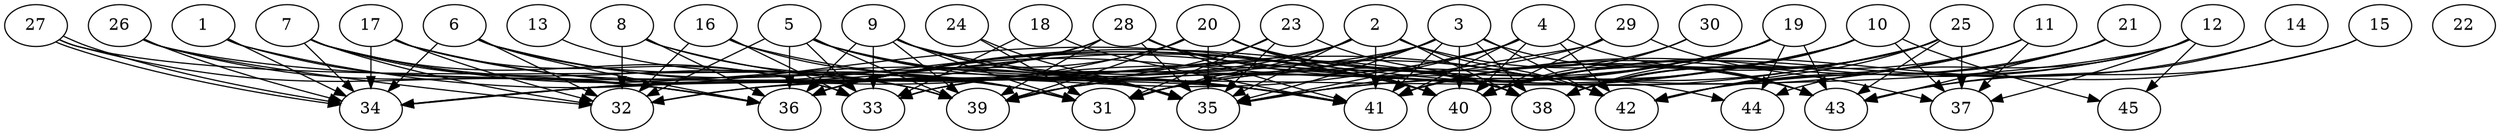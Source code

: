 // DAG automatically generated by daggen at Thu Oct  3 14:07:24 2019
// ./daggen --dot -n 45 --ccr 0.3 --fat 0.9 --regular 0.9 --density 0.5 --mindata 5242880 --maxdata 52428800 
digraph G {
  1 [size="54435840", alpha="0.16", expect_size="16330752"] 
  1 -> 34 [size ="16330752"]
  1 -> 36 [size ="16330752"]
  1 -> 40 [size ="16330752"]
  2 [size="79458987", alpha="0.09", expect_size="23837696"] 
  2 -> 31 [size ="23837696"]
  2 -> 33 [size ="23837696"]
  2 -> 34 [size ="23837696"]
  2 -> 35 [size ="23837696"]
  2 -> 38 [size ="23837696"]
  2 -> 41 [size ="23837696"]
  2 -> 42 [size ="23837696"]
  2 -> 43 [size ="23837696"]
  3 [size="64146773", alpha="0.14", expect_size="19244032"] 
  3 -> 31 [size ="19244032"]
  3 -> 33 [size ="19244032"]
  3 -> 34 [size ="19244032"]
  3 -> 35 [size ="19244032"]
  3 -> 38 [size ="19244032"]
  3 -> 40 [size ="19244032"]
  3 -> 41 [size ="19244032"]
  3 -> 42 [size ="19244032"]
  3 -> 43 [size ="19244032"]
  4 [size="46151680", alpha="0.17", expect_size="13845504"] 
  4 -> 32 [size ="13845504"]
  4 -> 35 [size ="13845504"]
  4 -> 39 [size ="13845504"]
  4 -> 40 [size ="13845504"]
  4 -> 41 [size ="13845504"]
  4 -> 42 [size ="13845504"]
  4 -> 43 [size ="13845504"]
  5 [size="139892053", alpha="0.16", expect_size="41967616"] 
  5 -> 32 [size ="41967616"]
  5 -> 33 [size ="41967616"]
  5 -> 35 [size ="41967616"]
  5 -> 36 [size ="41967616"]
  5 -> 38 [size ="41967616"]
  5 -> 39 [size ="41967616"]
  5 -> 41 [size ="41967616"]
  6 [size="68116480", alpha="0.13", expect_size="20434944"] 
  6 -> 32 [size ="20434944"]
  6 -> 34 [size ="20434944"]
  6 -> 35 [size ="20434944"]
  6 -> 36 [size ="20434944"]
  6 -> 39 [size ="20434944"]
  6 -> 40 [size ="20434944"]
  7 [size="107352747", alpha="0.01", expect_size="32205824"] 
  7 -> 32 [size ="32205824"]
  7 -> 33 [size ="32205824"]
  7 -> 34 [size ="32205824"]
  7 -> 35 [size ="32205824"]
  7 -> 36 [size ="32205824"]
  7 -> 39 [size ="32205824"]
  8 [size="67703467", alpha="0.16", expect_size="20311040"] 
  8 -> 31 [size ="20311040"]
  8 -> 32 [size ="20311040"]
  8 -> 36 [size ="20311040"]
  8 -> 41 [size ="20311040"]
  9 [size="79793493", alpha="0.07", expect_size="23938048"] 
  9 -> 31 [size ="23938048"]
  9 -> 33 [size ="23938048"]
  9 -> 35 [size ="23938048"]
  9 -> 36 [size ="23938048"]
  9 -> 39 [size ="23938048"]
  9 -> 41 [size ="23938048"]
  9 -> 42 [size ="23938048"]
  10 [size="115674453", alpha="0.18", expect_size="34702336"] 
  10 -> 33 [size ="34702336"]
  10 -> 35 [size ="34702336"]
  10 -> 36 [size ="34702336"]
  10 -> 37 [size ="34702336"]
  10 -> 38 [size ="34702336"]
  10 -> 45 [size ="34702336"]
  11 [size="88118613", alpha="0.18", expect_size="26435584"] 
  11 -> 35 [size ="26435584"]
  11 -> 37 [size ="26435584"]
  11 -> 38 [size ="26435584"]
  11 -> 42 [size ="26435584"]
  12 [size="56118613", alpha="0.12", expect_size="16835584"] 
  12 -> 32 [size ="16835584"]
  12 -> 37 [size ="16835584"]
  12 -> 40 [size ="16835584"]
  12 -> 41 [size ="16835584"]
  12 -> 44 [size ="16835584"]
  12 -> 45 [size ="16835584"]
  13 [size="124074667", alpha="0.12", expect_size="37222400"] 
  13 -> 39 [size ="37222400"]
  14 [size="73239893", alpha="0.20", expect_size="21971968"] 
  14 -> 40 [size ="21971968"]
  14 -> 43 [size ="21971968"]
  15 [size="47790080", alpha="0.20", expect_size="14337024"] 
  15 -> 42 [size ="14337024"]
  15 -> 43 [size ="14337024"]
  16 [size="172253867", alpha="0.07", expect_size="51676160"] 
  16 -> 31 [size ="51676160"]
  16 -> 32 [size ="51676160"]
  16 -> 33 [size ="51676160"]
  16 -> 42 [size ="51676160"]
  17 [size="114780160", alpha="0.12", expect_size="34434048"] 
  17 -> 31 [size ="34434048"]
  17 -> 32 [size ="34434048"]
  17 -> 33 [size ="34434048"]
  17 -> 34 [size ="34434048"]
  17 -> 40 [size ="34434048"]
  18 [size="120169813", alpha="0.14", expect_size="36050944"] 
  18 -> 33 [size ="36050944"]
  18 -> 41 [size ="36050944"]
  19 [size="87070720", alpha="0.06", expect_size="26121216"] 
  19 -> 31 [size ="26121216"]
  19 -> 36 [size ="26121216"]
  19 -> 38 [size ="26121216"]
  19 -> 39 [size ="26121216"]
  19 -> 40 [size ="26121216"]
  19 -> 43 [size ="26121216"]
  19 -> 44 [size ="26121216"]
  20 [size="144452267", alpha="0.07", expect_size="43335680"] 
  20 -> 34 [size ="43335680"]
  20 -> 35 [size ="43335680"]
  20 -> 36 [size ="43335680"]
  20 -> 38 [size ="43335680"]
  20 -> 39 [size ="43335680"]
  20 -> 40 [size ="43335680"]
  20 -> 43 [size ="43335680"]
  21 [size="127054507", alpha="0.14", expect_size="38116352"] 
  21 -> 41 [size ="38116352"]
  21 -> 42 [size ="38116352"]
  21 -> 43 [size ="38116352"]
  22 [size="112349867", alpha="0.08", expect_size="33704960"] 
  23 [size="53306027", alpha="0.08", expect_size="15991808"] 
  23 -> 31 [size ="15991808"]
  23 -> 35 [size ="15991808"]
  23 -> 38 [size ="15991808"]
  23 -> 39 [size ="15991808"]
  24 [size="144923307", alpha="0.11", expect_size="43476992"] 
  24 -> 31 [size ="43476992"]
  24 -> 35 [size ="43476992"]
  25 [size="142851413", alpha="0.10", expect_size="42855424"] 
  25 -> 31 [size ="42855424"]
  25 -> 36 [size ="42855424"]
  25 -> 37 [size ="42855424"]
  25 -> 38 [size ="42855424"]
  25 -> 40 [size ="42855424"]
  25 -> 41 [size ="42855424"]
  25 -> 42 [size ="42855424"]
  25 -> 43 [size ="42855424"]
  26 [size="140055893", alpha="0.16", expect_size="42016768"] 
  26 -> 32 [size ="42016768"]
  26 -> 34 [size ="42016768"]
  26 -> 36 [size ="42016768"]
  26 -> 41 [size ="42016768"]
  27 [size="37539840", alpha="0.13", expect_size="11261952"] 
  27 -> 34 [size ="11261952"]
  27 -> 34 [size ="11261952"]
  27 -> 35 [size ="11261952"]
  27 -> 36 [size ="11261952"]
  28 [size="130205013", alpha="0.17", expect_size="39061504"] 
  28 -> 34 [size ="39061504"]
  28 -> 35 [size ="39061504"]
  28 -> 36 [size ="39061504"]
  28 -> 39 [size ="39061504"]
  28 -> 40 [size ="39061504"]
  28 -> 41 [size ="39061504"]
  28 -> 44 [size ="39061504"]
  29 [size="80779947", alpha="0.08", expect_size="24233984"] 
  29 -> 35 [size ="24233984"]
  29 -> 36 [size ="24233984"]
  29 -> 37 [size ="24233984"]
  29 -> 40 [size ="24233984"]
  30 [size="127586987", alpha="0.12", expect_size="38276096"] 
  30 -> 40 [size ="38276096"]
  30 -> 41 [size ="38276096"]
  31 [size="28641280", alpha="0.05", expect_size="8592384"] 
  32 [size="135482027", alpha="0.02", expect_size="40644608"] 
  33 [size="38229333", alpha="0.14", expect_size="11468800"] 
  34 [size="98129920", alpha="0.12", expect_size="29438976"] 
  35 [size="29293227", alpha="0.14", expect_size="8787968"] 
  36 [size="111414613", alpha="0.16", expect_size="33424384"] 
  37 [size="80568320", alpha="0.11", expect_size="24170496"] 
  38 [size="26634240", alpha="0.18", expect_size="7990272"] 
  39 [size="157122560", alpha="0.14", expect_size="47136768"] 
  40 [size="62501547", alpha="0.07", expect_size="18750464"] 
  41 [size="155538773", alpha="0.13", expect_size="46661632"] 
  42 [size="35017387", alpha="0.11", expect_size="10505216"] 
  43 [size="54155947", alpha="0.14", expect_size="16246784"] 
  44 [size="162266453", alpha="0.13", expect_size="48679936"] 
  45 [size="100546560", alpha="0.08", expect_size="30163968"] 
}
